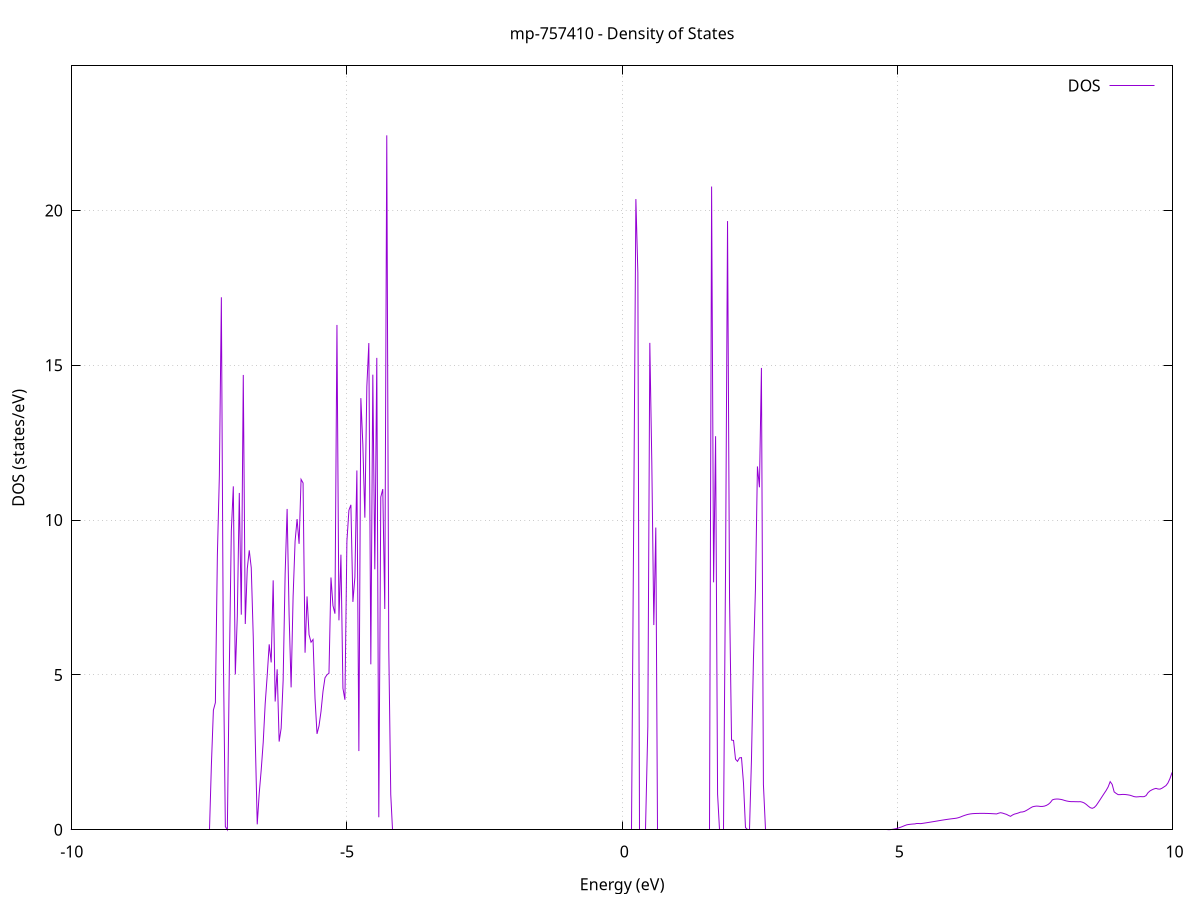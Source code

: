 set title 'mp-757410 - Density of States'
set xlabel 'Energy (eV)'
set ylabel 'DOS (states/eV)'
set grid
set xrange [-10:10]
set yrange [0:24.669]
set xzeroaxis lt -1
set terminal png size 800,600
set output 'mp-757410_dos_gnuplot.png'
plot '-' using 1:2 with lines title 'DOS'
-45.556700 0.000000
-45.520500 0.000000
-45.484200 0.000000
-45.448000 0.000000
-45.411800 0.000000
-45.375600 0.000000
-45.339400 0.000000
-45.303200 0.000000
-45.267000 0.000000
-45.230800 0.000000
-45.194600 0.000000
-45.158400 0.000000
-45.122100 0.000000
-45.085900 0.000000
-45.049700 0.000000
-45.013500 0.000000
-44.977300 0.000000
-44.941100 0.000000
-44.904900 0.000000
-44.868700 0.000000
-44.832500 0.000000
-44.796200 0.000000
-44.760000 0.000000
-44.723800 0.000000
-44.687600 0.000000
-44.651400 0.000000
-44.615200 0.000000
-44.579000 0.000000
-44.542800 0.000000
-44.506600 0.000000
-44.470400 0.000000
-44.434100 0.000000
-44.397900 0.000000
-44.361700 0.000000
-44.325500 0.000000
-44.289300 0.000000
-44.253100 0.000000
-44.216900 0.000000
-44.180700 0.000000
-44.144500 0.000000
-44.108300 0.000000
-44.072000 0.000000
-44.035800 0.000000
-43.999600 0.000000
-43.963400 0.000000
-43.927200 0.000000
-43.891000 0.000000
-43.854800 0.000000
-43.818600 0.000000
-43.782400 0.000000
-43.746100 0.000000
-43.709900 0.000000
-43.673700 0.000000
-43.637500 0.000000
-43.601300 0.000000
-43.565100 0.000000
-43.528900 0.000000
-43.492700 0.000000
-43.456500 0.000000
-43.420300 0.000000
-43.384000 0.000000
-43.347800 0.000000
-43.311600 0.000000
-43.275400 0.000000
-43.239200 0.000000
-43.203000 0.000000
-43.166800 0.000000
-43.130600 0.000000
-43.094400 0.000000
-43.058200 0.000000
-43.021900 0.000000
-42.985700 0.000000
-42.949500 0.000000
-42.913300 0.000000
-42.877100 0.000000
-42.840900 0.000000
-42.804700 0.000000
-42.768500 0.000000
-42.732300 0.000000
-42.696000 0.000000
-42.659800 0.000000
-42.623600 0.000000
-42.587400 0.000000
-42.551200 0.000000
-42.515000 0.000000
-42.478800 0.000000
-42.442600 0.000000
-42.406400 0.000000
-42.370200 0.000000
-42.333900 0.000000
-42.297700 0.000000
-42.261500 0.000000
-42.225300 0.000000
-42.189100 0.000000
-42.152900 0.000000
-42.116700 0.000000
-42.080500 0.000000
-42.044300 0.000000
-42.008100 0.000000
-41.971800 0.000000
-41.935600 0.000000
-41.899400 0.000000
-41.863200 0.000000
-41.827000 104.682700
-41.790800 0.000000
-41.754600 0.000000
-41.718400 0.000000
-41.682200 0.000000
-41.645900 0.000000
-41.609700 0.000000
-41.573500 0.000000
-41.537300 0.000000
-41.501100 0.000000
-41.464900 0.000000
-41.428700 0.000000
-41.392500 0.000000
-41.356300 0.000000
-41.320100 0.000000
-41.283800 0.000000
-41.247600 0.000000
-41.211400 0.000000
-41.175200 0.000000
-41.139000 0.000000
-41.102800 0.000000
-41.066600 0.000000
-41.030400 0.000000
-40.994200 0.000000
-40.957900 0.000000
-40.921700 0.000000
-40.885500 0.000000
-40.849300 0.000000
-40.813100 0.000000
-40.776900 0.000000
-40.740700 0.000000
-40.704500 0.000000
-40.668300 0.000000
-40.632100 0.000000
-40.595800 0.000000
-40.559600 0.000000
-40.523400 0.000000
-40.487200 0.000000
-40.451000 0.000000
-40.414800 0.000000
-40.378600 0.000000
-40.342400 0.000000
-40.306200 0.000000
-40.270000 0.000000
-40.233700 0.000000
-40.197500 0.000000
-40.161300 0.000000
-40.125100 0.000000
-40.088900 0.000000
-40.052700 0.000000
-40.016500 0.000000
-39.980300 0.000000
-39.944100 0.000000
-39.907800 0.000000
-39.871600 0.000000
-39.835400 0.000000
-39.799200 0.000000
-39.763000 0.000000
-39.726800 0.000000
-39.690600 0.000000
-39.654400 0.000000
-39.618200 0.000000
-39.582000 0.000000
-39.545700 0.000000
-39.509500 0.000000
-39.473300 0.000000
-39.437100 0.000000
-39.400900 0.000000
-39.364700 0.000000
-39.328500 0.000000
-39.292300 0.000000
-39.256100 0.000000
-39.219900 0.000000
-39.183600 0.000000
-39.147400 0.000000
-39.111200 0.000000
-39.075000 0.000000
-39.038800 0.000000
-39.002600 0.000000
-38.966400 0.000000
-38.930200 0.000000
-38.894000 0.000000
-38.857700 0.000000
-38.821500 0.000000
-38.785300 0.000000
-38.749100 0.000000
-38.712900 0.000000
-38.676700 0.000000
-38.640500 0.000000
-38.604300 0.000000
-38.568100 0.000000
-38.531900 0.000000
-38.495600 0.000000
-38.459400 0.000000
-38.423200 0.000000
-38.387000 0.000000
-38.350800 0.000000
-38.314600 0.000000
-38.278400 0.000000
-38.242200 0.000000
-38.206000 0.000000
-38.169700 0.000000
-38.133500 0.000000
-38.097300 0.000000
-38.061100 0.000000
-38.024900 0.000000
-37.988700 0.000000
-37.952500 0.000000
-37.916300 0.000000
-37.880100 0.000000
-37.843900 0.000000
-37.807600 0.000000
-37.771400 0.000000
-37.735200 0.000000
-37.699000 0.000000
-37.662800 0.000000
-37.626600 0.000000
-37.590400 0.000000
-37.554200 0.000000
-37.518000 0.000000
-37.481800 0.000000
-37.445500 0.000000
-37.409300 0.000000
-37.373100 0.000000
-37.336900 0.000000
-37.300700 0.000000
-37.264500 0.000000
-37.228300 0.000000
-37.192100 0.000000
-37.155900 0.000000
-37.119600 0.000000
-37.083400 0.000000
-37.047200 0.000000
-37.011000 0.000000
-36.974800 0.000000
-36.938600 0.000000
-36.902400 0.000000
-36.866200 0.000000
-36.830000 0.000000
-36.793800 0.000000
-36.757500 0.000000
-36.721300 0.000000
-36.685100 0.000000
-36.648900 0.000000
-36.612700 0.000000
-36.576500 0.000000
-36.540300 0.000000
-36.504100 0.000000
-36.467900 0.000000
-36.431700 0.000000
-36.395400 0.000000
-36.359200 0.000000
-36.323000 0.000000
-36.286800 0.000000
-36.250600 0.000000
-36.214400 0.000000
-36.178200 0.000000
-36.142000 0.000000
-36.105800 0.000000
-36.069500 0.000000
-36.033300 0.000000
-35.997100 0.000000
-35.960900 0.000000
-35.924700 0.000000
-35.888500 0.000000
-35.852300 0.000000
-35.816100 0.000000
-35.779900 0.000000
-35.743700 0.000000
-35.707400 0.000000
-35.671200 0.000000
-35.635000 0.000000
-35.598800 0.000000
-35.562600 0.000000
-35.526400 0.000000
-35.490200 0.000000
-35.454000 0.000000
-35.417800 0.000000
-35.381600 0.000000
-35.345300 0.000000
-35.309100 0.000000
-35.272900 0.000000
-35.236700 0.000000
-35.200500 0.000000
-35.164300 0.000000
-35.128100 0.000000
-35.091900 0.000000
-35.055700 0.000000
-35.019400 0.000000
-34.983200 0.000000
-34.947000 0.000000
-34.910800 0.000000
-34.874600 0.000000
-34.838400 0.000000
-34.802200 0.000000
-34.766000 0.000000
-34.729800 0.000000
-34.693600 0.000000
-34.657300 0.000000
-34.621100 0.000000
-34.584900 0.000000
-34.548700 0.000000
-34.512500 0.000000
-34.476300 0.000000
-34.440100 0.000000
-34.403900 0.000000
-34.367700 0.000000
-34.331400 0.000000
-34.295200 0.000000
-34.259000 0.000000
-34.222800 0.000000
-34.186600 0.000000
-34.150400 0.000000
-34.114200 0.000000
-34.078000 0.000000
-34.041800 0.000000
-34.005600 0.000000
-33.969300 0.000000
-33.933100 0.000000
-33.896900 0.000000
-33.860700 0.000000
-33.824500 0.000000
-33.788300 0.000000
-33.752100 0.000000
-33.715900 0.000000
-33.679700 0.000000
-33.643500 0.000000
-33.607200 0.000000
-33.571000 0.000000
-33.534800 0.000000
-33.498600 0.000000
-33.462400 0.000000
-33.426200 0.000000
-33.390000 0.000000
-33.353800 0.000000
-33.317600 0.000000
-33.281300 0.000000
-33.245100 0.000000
-33.208900 0.000000
-33.172700 0.000000
-33.136500 0.000000
-33.100300 0.000000
-33.064100 0.000000
-33.027900 0.000000
-32.991700 0.000000
-32.955500 0.000000
-32.919200 0.000000
-32.883000 0.000000
-32.846800 0.000000
-32.810600 0.000000
-32.774400 0.000000
-32.738200 0.000000
-32.702000 0.000000
-32.665800 0.000000
-32.629600 0.000000
-32.593400 0.000000
-32.557100 0.000000
-32.520900 0.000000
-32.484700 0.000000
-32.448500 0.000000
-32.412300 0.000000
-32.376100 0.000000
-32.339900 0.000000
-32.303700 0.000000
-32.267500 0.000000
-32.231200 0.000000
-32.195000 0.000000
-32.158800 0.000000
-32.122600 0.000000
-32.086400 0.000000
-32.050200 0.000000
-32.014000 0.000000
-31.977800 0.000000
-31.941600 0.000000
-31.905400 0.000000
-31.869100 0.000000
-31.832900 0.000000
-31.796700 0.000000
-31.760500 0.000000
-31.724300 0.000000
-31.688100 0.000000
-31.651900 0.000000
-31.615700 0.000000
-31.579500 0.000000
-31.543300 0.000000
-31.507000 0.000000
-31.470800 0.000000
-31.434600 0.000000
-31.398400 0.000000
-31.362200 0.000000
-31.326000 0.000000
-31.289800 0.000000
-31.253600 0.000000
-31.217400 0.000000
-31.181100 0.000000
-31.144900 0.000000
-31.108700 0.000000
-31.072500 0.000000
-31.036300 0.000000
-31.000100 0.000000
-30.963900 0.000000
-30.927700 0.000000
-30.891500 0.000000
-30.855300 0.000000
-30.819000 0.000000
-30.782800 0.000000
-30.746600 0.000000
-30.710400 0.000000
-30.674200 0.000000
-30.638000 0.000000
-30.601800 0.000000
-30.565600 0.000000
-30.529400 0.000000
-30.493100 0.000000
-30.456900 0.000000
-30.420700 0.000000
-30.384500 0.000000
-30.348300 0.000000
-30.312100 0.000000
-30.275900 0.000000
-30.239700 0.000000
-30.203500 0.000000
-30.167300 0.000000
-30.131000 0.000000
-30.094800 0.000000
-30.058600 0.000000
-30.022400 0.000000
-29.986200 0.000000
-29.950000 0.000000
-29.913800 0.000000
-29.877600 0.000000
-29.841400 0.000000
-29.805200 0.000000
-29.768900 0.000000
-29.732700 0.000000
-29.696500 0.000000
-29.660300 0.000000
-29.624100 0.000000
-29.587900 0.000000
-29.551700 0.000000
-29.515500 0.000000
-29.479300 0.000000
-29.443000 0.000000
-29.406800 0.000000
-29.370600 0.000000
-29.334400 0.000000
-29.298200 0.000000
-29.262000 0.000000
-29.225800 0.000000
-29.189600 0.000000
-29.153400 0.000000
-29.117200 0.000000
-29.080900 0.000000
-29.044700 0.000000
-29.008500 0.000000
-28.972300 0.000000
-28.936100 0.000000
-28.899900 0.000000
-28.863700 0.000000
-28.827500 0.000000
-28.791300 0.000000
-28.755100 0.000000
-28.718800 0.000000
-28.682600 0.000000
-28.646400 0.000000
-28.610200 0.000000
-28.574000 0.000000
-28.537800 0.000000
-28.501600 0.000000
-28.465400 0.000000
-28.429200 0.000000
-28.392900 0.000000
-28.356700 0.000000
-28.320500 0.000000
-28.284300 0.000000
-28.248100 0.000000
-28.211900 0.000000
-28.175700 0.000000
-28.139500 0.000000
-28.103300 0.000000
-28.067100 0.000000
-28.030800 0.000000
-27.994600 0.000000
-27.958400 0.000000
-27.922200 0.000000
-27.886000 0.000000
-27.849800 0.000000
-27.813600 0.000000
-27.777400 0.000000
-27.741200 0.000000
-27.704900 0.000000
-27.668700 0.000000
-27.632500 0.000000
-27.596300 0.000000
-27.560100 0.000000
-27.523900 0.000000
-27.487700 0.000000
-27.451500 0.000000
-27.415300 0.000000
-27.379100 0.000000
-27.342800 0.000000
-27.306600 0.000000
-27.270400 0.000000
-27.234200 0.000000
-27.198000 0.000000
-27.161800 0.000000
-27.125600 0.000000
-27.089400 0.000000
-27.053200 0.000000
-27.017000 0.000000
-26.980700 0.000000
-26.944500 0.000000
-26.908300 0.000000
-26.872100 0.000000
-26.835900 0.000000
-26.799700 0.000000
-26.763500 0.000000
-26.727300 0.000000
-26.691100 0.000000
-26.654800 0.000000
-26.618600 0.000000
-26.582400 0.000000
-26.546200 0.000000
-26.510000 0.000000
-26.473800 0.000000
-26.437600 0.000000
-26.401400 0.000000
-26.365200 0.000000
-26.329000 0.000000
-26.292700 0.000000
-26.256500 0.000000
-26.220300 0.000000
-26.184100 0.000000
-26.147900 0.000000
-26.111700 0.000000
-26.075500 0.000000
-26.039300 0.000000
-26.003100 0.000000
-25.966900 0.000000
-25.930600 0.000000
-25.894400 0.000000
-25.858200 0.000000
-25.822000 0.000000
-25.785800 0.000000
-25.749600 0.000000
-25.713400 0.000000
-25.677200 0.000000
-25.641000 0.000000
-25.604700 0.000000
-25.568500 0.000000
-25.532300 0.000000
-25.496100 0.000000
-25.459900 0.000000
-25.423700 0.000000
-25.387500 0.000000
-25.351300 0.000000
-25.315100 0.000000
-25.278900 0.000000
-25.242600 0.000000
-25.206400 0.000000
-25.170200 0.000000
-25.134000 0.000000
-25.097800 0.000000
-25.061600 0.000000
-25.025400 0.000000
-24.989200 0.000000
-24.953000 0.000000
-24.916800 0.000000
-24.880500 0.000000
-24.844300 0.000000
-24.808100 2.468900
-24.771900 7.456300
-24.735700 3.190300
-24.699500 3.191300
-24.663300 2.917400
-24.627100 2.337300
-24.590900 2.337400
-24.554600 2.337800
-24.518400 1.682100
-24.482200 2.292000
-24.446000 2.292300
-24.409800 2.292700
-24.373600 2.296200
-24.337400 3.011700
-24.301200 3.012200
-24.265000 3.012700
-24.228800 8.005000
-24.192500 0.000000
-24.156300 30.529100
-24.120100 14.677300
-24.083900 16.390600
-24.047700 0.000000
-24.011500 0.000000
-23.975300 0.000000
-23.939100 0.000000
-23.902900 4.509300
-23.866600 7.815600
-23.830400 13.762100
-23.794200 11.818400
-23.758000 28.596500
-23.721800 27.148000
-23.685600 0.000000
-23.649400 0.000000
-23.613200 0.000000
-23.577000 0.000000
-23.540800 0.000000
-23.504500 0.000000
-23.468300 0.000000
-23.432100 0.000000
-23.395900 0.000000
-23.359700 0.000000
-23.323500 0.000000
-23.287300 0.000000
-23.251100 0.000000
-23.214900 0.000000
-23.178700 0.000000
-23.142400 0.000000
-23.106200 0.000000
-23.070000 0.000000
-23.033800 0.000000
-22.997600 0.000000
-22.961400 0.000000
-22.925200 0.000000
-22.889000 0.000000
-22.852800 0.000000
-22.816500 0.000000
-22.780300 0.000000
-22.744100 0.000000
-22.707900 0.000000
-22.671700 0.000000
-22.635500 0.000000
-22.599300 0.000000
-22.563100 0.000000
-22.526900 0.000000
-22.490700 0.000000
-22.454400 0.000000
-22.418200 0.000000
-22.382000 0.000000
-22.345800 0.000000
-22.309600 0.000000
-22.273400 0.000000
-22.237200 0.000000
-22.201000 0.000000
-22.164800 0.000000
-22.128600 0.000000
-22.092300 0.000000
-22.056100 0.000000
-22.019900 0.000000
-21.983700 0.000000
-21.947500 0.000000
-21.911300 0.000000
-21.875100 0.000000
-21.838900 0.000000
-21.802700 0.000000
-21.766400 0.000000
-21.730200 0.000000
-21.694000 0.000000
-21.657800 0.000000
-21.621600 0.000000
-21.585400 0.000000
-21.549200 0.000000
-21.513000 0.000000
-21.476800 0.000000
-21.440600 0.000000
-21.404300 0.000000
-21.368100 0.000000
-21.331900 0.000000
-21.295700 0.000000
-21.259500 0.000000
-21.223300 0.000000
-21.187100 0.000000
-21.150900 0.000000
-21.114700 0.000000
-21.078400 0.000000
-21.042200 0.000000
-21.006000 0.000000
-20.969800 0.000000
-20.933600 0.000000
-20.897400 0.000000
-20.861200 0.000000
-20.825000 0.000000
-20.788800 0.000000
-20.752600 0.000000
-20.716300 0.000000
-20.680100 0.000000
-20.643900 0.000000
-20.607700 0.000000
-20.571500 0.000000
-20.535300 0.000000
-20.499100 0.000000
-20.462900 0.000000
-20.426700 0.000000
-20.390500 0.000000
-20.354200 0.000000
-20.318000 0.000000
-20.281800 0.000000
-20.245600 0.000000
-20.209400 0.000000
-20.173200 0.000000
-20.137000 0.000000
-20.100800 0.000000
-20.064600 0.000000
-20.028300 0.000000
-19.992100 0.000000
-19.955900 0.000000
-19.919700 0.000000
-19.883500 0.000000
-19.847300 0.000000
-19.811100 0.000000
-19.774900 0.000000
-19.738700 0.000000
-19.702500 0.000000
-19.666200 0.000000
-19.630000 0.000000
-19.593800 0.000000
-19.557600 0.000000
-19.521400 0.000000
-19.485200 0.000000
-19.449000 0.000000
-19.412800 0.000000
-19.376600 0.000000
-19.340400 0.000000
-19.304100 0.000000
-19.267900 0.000000
-19.231700 0.000000
-19.195500 0.000000
-19.159300 0.000000
-19.123100 0.000000
-19.086900 0.000000
-19.050700 0.000000
-19.014500 0.000000
-18.978200 0.000000
-18.942000 0.000000
-18.905800 0.000000
-18.869600 0.000000
-18.833400 0.000000
-18.797200 0.000000
-18.761000 0.000000
-18.724800 0.000000
-18.688600 0.000000
-18.652400 0.000000
-18.616100 0.000000
-18.579900 0.000000
-18.543700 0.000000
-18.507500 0.000000
-18.471300 0.000000
-18.435100 0.000000
-18.398900 0.000000
-18.362700 0.000000
-18.326500 0.000000
-18.290300 0.000000
-18.254000 0.000000
-18.217800 0.000000
-18.181600 0.000000
-18.145400 0.000000
-18.109200 0.000000
-18.073000 0.000000
-18.036800 0.000000
-18.000600 0.000000
-17.964400 0.000000
-17.928100 0.000000
-17.891900 0.000000
-17.855700 0.000000
-17.819500 0.000000
-17.783300 0.000000
-17.747100 0.000000
-17.710900 0.000000
-17.674700 0.000000
-17.638500 0.000000
-17.602300 0.000000
-17.566000 0.000000
-17.529800 0.000000
-17.493600 0.000000
-17.457400 0.000000
-17.421200 0.000000
-17.385000 0.000000
-17.348800 0.000000
-17.312600 0.000000
-17.276400 0.000000
-17.240100 0.000000
-17.203900 0.000000
-17.167700 0.000000
-17.131500 0.000000
-17.095300 0.000000
-17.059100 0.000000
-17.022900 0.000000
-16.986700 0.000000
-16.950500 0.000000
-16.914300 0.000000
-16.878000 0.000000
-16.841800 0.000000
-16.805600 0.000000
-16.769400 0.000000
-16.733200 0.000000
-16.697000 0.000000
-16.660800 0.000000
-16.624600 0.000000
-16.588400 0.000000
-16.552200 0.000000
-16.515900 0.000000
-16.479700 0.000000
-16.443500 0.000000
-16.407300 0.000000
-16.371100 0.000000
-16.334900 0.000000
-16.298700 0.000000
-16.262500 0.000000
-16.226300 0.000000
-16.190000 0.000000
-16.153800 0.000000
-16.117600 0.000000
-16.081400 0.000000
-16.045200 0.000000
-16.009000 0.000000
-15.972800 0.000000
-15.936600 0.000000
-15.900400 0.000000
-15.864200 0.000000
-15.827900 0.000000
-15.791700 0.000000
-15.755500 0.000000
-15.719300 0.000000
-15.683100 0.000000
-15.646900 0.000000
-15.610700 0.000000
-15.574500 0.000000
-15.538300 0.000000
-15.502100 0.000000
-15.465800 0.000000
-15.429600 0.000000
-15.393400 0.000000
-15.357200 0.000000
-15.321000 0.000000
-15.284800 0.000000
-15.248600 0.000000
-15.212400 0.000000
-15.176200 0.000000
-15.139900 0.000000
-15.103700 0.000000
-15.067500 0.000000
-15.031300 0.000000
-14.995100 0.000000
-14.958900 0.000000
-14.922700 0.000000
-14.886500 0.000000
-14.850300 0.000000
-14.814100 0.000000
-14.777800 0.000000
-14.741600 0.000000
-14.705400 0.000000
-14.669200 0.000000
-14.633000 0.000000
-14.596800 0.000000
-14.560600 0.000000
-14.524400 0.000000
-14.488200 0.000000
-14.452000 0.000000
-14.415700 0.000000
-14.379500 0.000000
-14.343300 0.000000
-14.307100 0.000000
-14.270900 0.000000
-14.234700 0.000000
-14.198500 0.000000
-14.162300 0.000000
-14.126100 0.000000
-14.089800 0.000000
-14.053600 0.000000
-14.017400 0.000000
-13.981200 0.000000
-13.945000 0.000000
-13.908800 0.000000
-13.872600 0.000000
-13.836400 0.000000
-13.800200 0.000000
-13.764000 0.000000
-13.727700 0.000000
-13.691500 0.000000
-13.655300 0.000000
-13.619100 0.000000
-13.582900 0.000000
-13.546700 0.000000
-13.510500 0.000000
-13.474300 0.000000
-13.438100 0.000000
-13.401800 0.000000
-13.365600 0.000000
-13.329400 0.000000
-13.293200 0.000000
-13.257000 0.000000
-13.220800 0.000000
-13.184600 0.000000
-13.148400 0.000000
-13.112200 0.000000
-13.076000 0.000000
-13.039700 0.000000
-13.003500 0.000000
-12.967300 0.000000
-12.931100 0.000000
-12.894900 0.000000
-12.858700 0.000000
-12.822500 0.000000
-12.786300 0.000000
-12.750100 0.000000
-12.713900 0.000000
-12.677600 0.000000
-12.641400 0.000000
-12.605200 0.000000
-12.569000 0.000000
-12.532800 0.000000
-12.496600 0.000000
-12.460400 0.000000
-12.424200 0.000000
-12.388000 0.000000
-12.351700 0.000000
-12.315500 0.000000
-12.279300 0.000000
-12.243100 0.000000
-12.206900 0.000000
-12.170700 0.000000
-12.134500 0.000000
-12.098300 0.000000
-12.062100 0.000000
-12.025900 0.000000
-11.989600 0.000000
-11.953400 0.000000
-11.917200 0.000000
-11.881000 0.000000
-11.844800 0.000000
-11.808600 0.000000
-11.772400 0.000000
-11.736200 0.000000
-11.700000 0.000000
-11.663800 0.000000
-11.627500 0.000000
-11.591300 0.000000
-11.555100 0.000000
-11.518900 0.000000
-11.482700 0.000000
-11.446500 0.000000
-11.410300 0.000000
-11.374100 0.000000
-11.337900 0.000000
-11.301600 0.000000
-11.265400 0.000000
-11.229200 0.000000
-11.193000 0.000000
-11.156800 0.000000
-11.120600 0.000000
-11.084400 0.000000
-11.048200 0.000000
-11.012000 0.000000
-10.975800 0.000000
-10.939500 0.000000
-10.903300 0.000000
-10.867100 0.000000
-10.830900 0.000000
-10.794700 0.000000
-10.758500 0.000000
-10.722300 0.000000
-10.686100 0.000000
-10.649900 0.000000
-10.613600 0.000000
-10.577400 0.000000
-10.541200 0.000000
-10.505000 0.000000
-10.468800 0.000000
-10.432600 0.000000
-10.396400 0.000000
-10.360200 0.000000
-10.324000 0.000000
-10.287800 0.000000
-10.251500 0.000000
-10.215300 0.000000
-10.179100 0.000000
-10.142900 0.000000
-10.106700 0.000000
-10.070500 0.000000
-10.034300 0.000000
-9.998100 0.000000
-9.961900 0.000000
-9.925700 0.000000
-9.889400 0.000000
-9.853200 0.000000
-9.817000 0.000000
-9.780800 0.000000
-9.744600 0.000000
-9.708400 0.000000
-9.672200 0.000000
-9.636000 0.000000
-9.599800 0.000000
-9.563500 0.000000
-9.527300 0.000000
-9.491100 0.000000
-9.454900 0.000000
-9.418700 0.000000
-9.382500 0.000000
-9.346300 0.000000
-9.310100 0.000000
-9.273900 0.000000
-9.237700 0.000000
-9.201400 0.000000
-9.165200 0.000000
-9.129000 0.000000
-9.092800 0.000000
-9.056600 0.000000
-9.020400 0.000000
-8.984200 0.000000
-8.948000 0.000000
-8.911800 0.000000
-8.875600 0.000000
-8.839300 0.000000
-8.803100 0.000000
-8.766900 0.000000
-8.730700 0.000000
-8.694500 0.000000
-8.658300 0.000000
-8.622100 0.000000
-8.585900 0.000000
-8.549700 0.000000
-8.513400 0.000000
-8.477200 0.000000
-8.441000 0.000000
-8.404800 0.000000
-8.368600 0.000000
-8.332400 0.000000
-8.296200 0.000000
-8.260000 0.000000
-8.223800 0.000000
-8.187600 0.000000
-8.151300 0.000000
-8.115100 0.000000
-8.078900 0.000000
-8.042700 0.000000
-8.006500 0.000000
-7.970300 0.000000
-7.934100 0.000000
-7.897900 0.000000
-7.861700 0.000000
-7.825500 0.000000
-7.789200 0.000000
-7.753000 0.000000
-7.716800 0.000000
-7.680600 0.000000
-7.644400 0.000000
-7.608200 0.000000
-7.572000 0.000000
-7.535800 0.000000
-7.499600 0.000000
-7.463300 2.102900
-7.427100 3.863700
-7.390900 4.104800
-7.354700 8.870700
-7.318500 11.435600
-7.282300 17.196900
-7.246100 5.659300
-7.209900 0.101300
-7.173700 0.000000
-7.137500 5.225000
-7.101200 9.653800
-7.065000 11.091000
-7.028800 5.015900
-6.992600 6.894900
-6.956400 10.877800
-6.920200 6.947700
-6.884000 14.687700
-6.847800 6.645300
-6.811600 8.428300
-6.775300 9.025100
-6.739100 8.458700
-6.702900 6.236400
-6.666700 2.947800
-6.630500 0.175300
-6.594300 1.181100
-6.558100 1.935600
-6.521900 2.822700
-6.485700 4.079000
-6.449500 4.974400
-6.413200 5.988500
-6.377000 5.403900
-6.340800 8.054200
-6.304600 4.141900
-6.268400 5.182100
-6.232200 2.848300
-6.196000 3.279500
-6.159800 4.824300
-6.123600 8.253300
-6.087400 10.359900
-6.051100 6.920600
-6.014900 4.597600
-5.978700 7.532700
-5.942500 9.319500
-5.906300 10.035700
-5.870100 9.233600
-5.833900 11.315900
-5.797700 11.199400
-5.761500 5.718100
-5.725200 7.535400
-5.689000 6.299300
-5.652800 6.057200
-5.616600 6.143300
-5.580400 4.236300
-5.544200 3.097400
-5.508000 3.355100
-5.471800 3.818700
-5.435600 4.469300
-5.399400 4.908600
-5.363100 5.005100
-5.326900 5.056600
-5.290700 8.147700
-5.254500 7.238700
-5.218300 6.978400
-5.182100 16.301900
-5.145900 6.764300
-5.109700 8.884700
-5.073500 4.570000
-5.037300 4.198800
-5.001000 9.321900
-4.964800 10.317500
-4.928600 10.493600
-4.892400 7.359000
-4.856200 8.153800
-4.820000 11.602100
-4.783800 2.541200
-4.747600 13.939400
-4.711400 12.434700
-4.675100 10.079100
-4.638900 14.315800
-4.602700 15.718100
-4.566500 5.343800
-4.530300 14.697400
-4.494100 8.411700
-4.457900 15.239400
-4.421700 0.404300
-4.385500 10.745400
-4.349300 11.003500
-4.313000 7.129400
-4.276800 22.426000
-4.240600 5.880600
-4.204400 1.138600
-4.168200 0.000000
-4.132000 0.000000
-4.095800 0.000000
-4.059600 0.000000
-4.023400 0.000000
-3.987200 0.000000
-3.950900 0.000000
-3.914700 0.000000
-3.878500 0.000000
-3.842300 0.000000
-3.806100 0.000000
-3.769900 0.000000
-3.733700 0.000000
-3.697500 0.000000
-3.661300 0.000000
-3.625000 0.000000
-3.588800 0.000000
-3.552600 0.000000
-3.516400 0.000000
-3.480200 0.000000
-3.444000 0.000000
-3.407800 0.000000
-3.371600 0.000000
-3.335400 0.000000
-3.299200 0.000000
-3.262900 0.000000
-3.226700 0.000000
-3.190500 0.000000
-3.154300 0.000000
-3.118100 0.000000
-3.081900 0.000000
-3.045700 0.000000
-3.009500 0.000000
-2.973300 0.000000
-2.937000 0.000000
-2.900800 0.000000
-2.864600 0.000000
-2.828400 0.000000
-2.792200 0.000000
-2.756000 0.000000
-2.719800 0.000000
-2.683600 0.000000
-2.647400 0.000000
-2.611200 0.000000
-2.574900 0.000000
-2.538700 0.000000
-2.502500 0.000000
-2.466300 0.000000
-2.430100 0.000000
-2.393900 0.000000
-2.357700 0.000000
-2.321500 0.000000
-2.285300 0.000000
-2.249100 0.000000
-2.212800 0.000000
-2.176600 0.000000
-2.140400 0.000000
-2.104200 0.000000
-2.068000 0.000000
-2.031800 0.000000
-1.995600 0.000000
-1.959400 0.000000
-1.923200 0.000000
-1.886900 0.000000
-1.850700 0.000000
-1.814500 0.000000
-1.778300 0.000000
-1.742100 0.000000
-1.705900 0.000000
-1.669700 0.000000
-1.633500 0.000000
-1.597300 0.000000
-1.561100 0.000000
-1.524800 0.000000
-1.488600 0.000000
-1.452400 0.000000
-1.416200 0.000000
-1.380000 0.000000
-1.343800 0.000000
-1.307600 0.000000
-1.271400 0.000000
-1.235200 0.000000
-1.199000 0.000000
-1.162700 0.000000
-1.126500 0.000000
-1.090300 0.000000
-1.054100 0.000000
-1.017900 0.000000
-0.981700 0.000000
-0.945500 0.000000
-0.909300 0.000000
-0.873100 0.000000
-0.836800 0.000000
-0.800600 0.000000
-0.764400 0.000000
-0.728200 0.000000
-0.692000 0.000000
-0.655800 0.000000
-0.619600 0.000000
-0.583400 0.000000
-0.547200 0.000000
-0.511000 0.000000
-0.474700 0.000000
-0.438500 0.000000
-0.402300 0.000000
-0.366100 0.000000
-0.329900 0.000000
-0.293700 0.000000
-0.257500 0.000000
-0.221300 0.000000
-0.185100 0.000000
-0.148800 0.000000
-0.112600 0.000000
-0.076400 0.000000
-0.040200 0.000000
-0.004000 0.000000
0.032200 0.000000
0.068400 0.000000
0.104600 0.000000
0.140800 0.000000
0.177000 0.000000
0.213300 10.790900
0.249500 20.367800
0.285700 17.983300
0.321900 0.000000
0.358100 0.000000
0.394300 0.000000
0.430500 0.000000
0.466700 3.330000
0.502900 15.724600
0.539100 11.853800
0.575400 6.612000
0.611600 9.760100
0.647800 0.000000
0.684000 0.000000
0.720200 0.000000
0.756400 0.000000
0.792600 0.000000
0.828800 0.000000
0.865000 0.000000
0.901300 0.000000
0.937500 0.000000
0.973700 0.000000
1.009900 0.000000
1.046100 0.000000
1.082300 0.000000
1.118500 0.000000
1.154700 0.000000
1.190900 0.000000
1.227100 0.000000
1.263400 0.000000
1.299600 0.000000
1.335800 0.000000
1.372000 0.000000
1.408200 0.000000
1.444400 0.000000
1.480600 0.000000
1.516800 0.000000
1.553000 0.000000
1.589200 0.000000
1.625500 20.773100
1.661700 7.991700
1.697900 12.709500
1.734100 1.149800
1.770300 0.000000
1.806500 0.000000
1.842700 0.000000
1.878900 8.413400
1.915100 19.656500
1.951400 7.479200
1.987600 2.897000
2.023800 2.885300
2.060000 2.280200
2.096200 2.209400
2.132400 2.321500
2.168600 2.330600
2.204800 1.505500
2.241000 0.071800
2.277200 0.000000
2.313500 0.000000
2.349700 2.258800
2.385900 5.516200
2.422100 7.772100
2.458300 11.733400
2.494500 11.060200
2.530700 14.915300
2.566900 1.465700
2.603100 0.000000
2.639300 0.000000
2.675600 0.000000
2.711800 0.000000
2.748000 0.000000
2.784200 0.000000
2.820400 0.000000
2.856600 0.000000
2.892800 0.000000
2.929000 0.000000
2.965200 0.000000
3.001500 0.000000
3.037700 0.000000
3.073900 0.000000
3.110100 0.000000
3.146300 0.000000
3.182500 0.000000
3.218700 0.000000
3.254900 0.000000
3.291100 0.000000
3.327300 0.000000
3.363600 0.000000
3.399800 0.000000
3.436000 0.000000
3.472200 0.000000
3.508400 0.000000
3.544600 0.000000
3.580800 0.000000
3.617000 0.000000
3.653200 0.000000
3.689500 0.000000
3.725700 0.000000
3.761900 0.000000
3.798100 0.000000
3.834300 0.000000
3.870500 0.000000
3.906700 0.000000
3.942900 0.000000
3.979100 0.000000
4.015300 0.000000
4.051600 0.000000
4.087800 0.000000
4.124000 0.000000
4.160200 0.000000
4.196400 0.000000
4.232600 0.000000
4.268800 0.000000
4.305000 0.000000
4.341200 0.000000
4.377400 0.000000
4.413700 0.000000
4.449900 0.000000
4.486100 0.000000
4.522300 0.000000
4.558500 0.000000
4.594700 0.000000
4.630900 0.000000
4.667100 0.000000
4.703300 0.000000
4.739600 0.000000
4.775800 0.000000
4.812000 0.000000
4.848200 0.002200
4.884400 0.007700
4.920600 0.016500
4.956800 0.028800
4.993000 0.044400
5.029200 0.063500
5.065400 0.085800
5.101700 0.110700
5.137900 0.137900
5.174100 0.161200
5.210300 0.171400
5.246500 0.179500
5.282700 0.185500
5.318900 0.189400
5.355100 0.191300
5.391300 0.191400
5.427500 0.198600
5.463800 0.208400
5.500000 0.218400
5.536200 0.228600
5.572400 0.238800
5.608600 0.249300
5.644800 0.259800
5.681000 0.270500
5.717200 0.281400
5.753400 0.292400
5.789700 0.303400
5.825900 0.313900
5.862100 0.324100
5.898300 0.333700
5.934500 0.342800
5.970700 0.351400
6.006900 0.359400
6.043100 0.366800
6.079300 0.376300
6.115500 0.393100
6.151800 0.416100
6.188000 0.442400
6.224200 0.465700
6.260400 0.485900
6.296600 0.502400
6.332800 0.513400
6.369000 0.521100
6.405200 0.524700
6.441400 0.527100
6.477700 0.528700
6.513900 0.529600
6.550100 0.529800
6.586300 0.529200
6.622500 0.527900
6.658700 0.525800
6.694900 0.523100
6.731100 0.519800
6.767300 0.516100
6.803500 0.511900
6.839800 0.535500
6.876000 0.551400
6.912200 0.538600
6.948400 0.516800
6.984600 0.497400
7.020800 0.462300
7.057000 0.434300
7.093200 0.477200
7.129400 0.507300
7.165600 0.523400
7.201900 0.544500
7.238100 0.570600
7.274300 0.575500
7.310500 0.593000
7.346700 0.626400
7.382900 0.664100
7.419100 0.704800
7.455300 0.740600
7.491500 0.756200
7.527800 0.765300
7.564000 0.761500
7.600200 0.753500
7.636400 0.754200
7.672600 0.764300
7.708800 0.787200
7.745000 0.823900
7.781200 0.881100
7.817400 0.965400
7.853600 0.986200
7.889900 0.993300
7.926100 0.991800
7.962300 0.983400
7.998500 0.970200
8.034700 0.949900
8.070900 0.931900
8.107100 0.918900
8.143300 0.910700
8.179500 0.907700
8.215700 0.908000
8.252000 0.906500
8.288200 0.905100
8.324400 0.907900
8.360600 0.892600
8.396800 0.865000
8.433000 0.819300
8.469200 0.763200
8.505400 0.714300
8.541600 0.692500
8.577900 0.719800
8.614100 0.784800
8.650300 0.880000
8.686500 0.976700
8.722700 1.076700
8.758900 1.175200
8.795100 1.271500
8.831300 1.386700
8.867500 1.555000
8.903700 1.465500
8.940000 1.223600
8.976200 1.174800
9.012400 1.134600
9.048600 1.135000
9.084800 1.140600
9.121000 1.141200
9.157200 1.135500
9.193400 1.126200
9.229600 1.114600
9.265800 1.093400
9.302100 1.070900
9.338300 1.061300
9.374500 1.064400
9.410700 1.071600
9.446900 1.068400
9.483100 1.069500
9.519300 1.102800
9.555500 1.198000
9.591700 1.255600
9.628000 1.291100
9.664200 1.319400
9.700400 1.337100
9.736600 1.316500
9.772800 1.312600
9.809000 1.342000
9.845200 1.384400
9.881400 1.426800
9.917600 1.512900
9.953800 1.653800
9.990100 1.837400
10.026300 1.923200
10.062500 2.066300
10.098700 1.905800
10.134900 1.867200
10.171100 1.850700
10.207300 1.853700
10.243500 1.879900
10.279700 1.927200
10.316000 1.979000
10.352200 1.990600
10.388400 1.961400
10.424600 1.938300
10.460800 1.941800
10.497000 1.952200
10.533200 1.972100
10.569400 1.995400
10.605600 2.020800
10.641800 2.000300
10.678100 1.836300
10.714300 1.692100
10.750500 1.625300
10.786700 1.577800
10.822900 1.545700
10.859100 1.498100
10.895300 1.456100
10.931500 1.408900
10.967700 1.371800
11.003900 1.359700
11.040200 1.374200
11.076400 1.440100
11.112600 1.672500
11.148800 1.654300
11.185000 1.571600
11.221200 1.555500
11.257400 1.583300
11.293600 1.537100
11.329800 1.381900
11.366100 1.245500
11.402300 1.167800
11.438500 1.165200
11.474700 1.241100
11.510900 1.412200
11.547100 1.613900
11.583300 1.808500
11.619500 1.904600
11.655700 2.050300
11.691900 2.193000
11.728200 2.248700
11.764400 2.318800
11.800600 2.442600
11.836800 2.470700
11.873000 2.402900
11.909200 2.304400
11.945400 2.170000
11.981600 2.034500
12.017800 1.899200
12.054000 1.785100
12.090300 1.693300
12.126500 1.623800
12.162700 1.621100
12.198900 1.656800
12.235100 1.561700
12.271300 1.485000
12.307500 1.510200
12.343700 1.801500
12.379900 1.925300
12.416200 2.042500
12.452400 1.655200
12.488600 1.479200
12.524800 1.398800
12.561000 1.396700
12.597200 1.517900
12.633400 1.461500
12.669600 1.795900
12.705800 2.186600
12.742000 2.225000
12.778300 2.285900
12.814500 2.389300
12.850700 2.741700
12.886900 2.598300
12.923100 2.643900
12.959300 2.722000
12.995500 2.830700
13.031700 2.968200
13.067900 2.701700
13.104100 2.520500
13.140400 2.555300
13.176600 2.712300
13.212800 2.827200
13.249000 2.927500
13.285200 3.103600
13.321400 3.181700
13.357600 3.057000
13.393800 2.957800
13.430000 2.859600
13.466300 2.692800
13.502500 2.549900
13.538700 2.221000
13.574900 2.090400
13.611100 2.013500
13.647300 1.934200
13.683500 1.991500
13.719700 2.110100
13.755900 2.258400
13.792100 2.418200
13.828400 2.539000
13.864600 2.400900
13.900800 2.264200
13.937000 2.454600
13.973200 2.548700
14.009400 2.532600
14.045600 2.547600
14.081800 2.557000
14.118000 2.580200
14.154300 2.578200
14.190500 2.947300
14.226700 3.574200
14.262900 3.378100
14.299100 2.845900
14.335300 2.601200
14.371500 2.508200
14.407700 2.374100
14.443900 2.250500
14.480100 2.218100
14.516400 2.249400
14.552600 2.210500
14.588800 2.170000
14.625000 2.322700
14.661200 2.463600
14.697400 2.550300
14.733600 2.550100
14.769800 2.657900
14.806000 2.564400
14.842200 2.498600
14.878500 2.493500
14.914700 2.447000
14.950900 2.352300
14.987100 1.980000
15.023300 1.793400
15.059500 1.784400
15.095700 1.740600
15.131900 1.765800
15.168100 1.898800
15.204400 2.229900
15.240600 2.241300
15.276800 2.260000
15.313000 2.310000
15.349200 2.312000
15.385400 1.976600
15.421600 1.712000
15.457800 1.860500
15.494000 2.313400
15.530200 2.993600
15.566500 3.210600
15.602700 2.372000
15.638900 2.307900
15.675100 2.301600
15.711300 2.382500
15.747500 2.415400
15.783700 2.435100
15.819900 2.475100
15.856100 2.554200
15.892300 2.573100
15.928600 2.376100
15.964800 2.071900
16.001000 1.969600
16.037200 1.935900
16.073400 2.329700
16.109600 2.766200
16.145800 2.884100
16.182000 2.786300
16.218200 3.042500
16.254500 3.253300
16.290700 3.200900
16.326900 3.082800
16.363100 3.083300
16.399300 2.952500
16.435500 2.790400
16.471700 2.662200
16.507900 2.511200
16.544100 2.412400
16.580300 2.428100
16.616600 2.543500
16.652800 2.704800
16.689000 2.586800
16.725200 2.132000
16.761400 1.975100
16.797600 1.841100
16.833800 1.703700
16.870000 1.631300
16.906200 1.542500
16.942500 1.807300
16.978700 1.863600
17.014900 1.895400
17.051100 1.976700
17.087300 2.080700
17.123500 2.229800
17.159700 2.451100
17.195900 2.410800
17.232100 2.813200
17.268300 2.034400
17.304600 1.839200
17.340800 1.802400
17.377000 1.832100
17.413200 1.997600
17.449400 2.102300
17.485600 2.145700
17.521800 2.234600
17.558000 2.128000
17.594200 2.081100
17.630400 2.012300
17.666700 1.945400
17.702900 1.935000
17.739100 1.938400
17.775300 1.943900
17.811500 2.002400
17.847700 2.040900
17.883900 2.170100
17.920100 2.355100
17.956300 2.434200
17.992600 2.289900
18.028800 2.183200
18.065000 2.098700
18.101200 2.060600
18.137400 2.069400
18.173600 1.839800
18.209800 1.581000
18.246000 1.439900
18.282200 1.531900
18.318400 1.697600
18.354700 1.818000
18.390900 1.916800
18.427100 2.000800
18.463300 2.014800
18.499500 2.020600
18.535700 2.035500
18.571900 2.094400
18.608100 2.128700
18.644300 2.081600
18.680500 1.935000
18.716800 1.696100
18.753000 1.662200
18.789200 1.659500
18.825400 1.489500
18.861600 1.282800
18.897800 1.176800
18.934000 1.146400
18.970200 1.306300
19.006400 1.515000
19.042700 1.607000
19.078900 1.589600
19.115100 1.569100
19.151300 1.653900
19.187500 1.989700
19.223700 2.184500
19.259900 1.971500
19.296100 1.787000
19.332300 1.676200
19.368500 1.602600
19.404800 1.551900
19.441000 1.527100
19.477200 1.535800
19.513400 1.595900
19.549600 1.841500
19.585800 1.780900
19.622000 1.823300
19.658200 1.849000
19.694400 2.007500
19.730600 2.112500
19.766900 2.229100
19.803100 2.194900
19.839300 1.979700
19.875500 1.899200
19.911700 1.877500
19.947900 1.873800
19.984100 1.914500
20.020300 2.052400
20.056500 2.104400
20.092800 2.156200
20.129000 2.218600
20.165200 2.296400
20.201400 2.390400
20.237600 2.351600
20.273800 2.345000
20.310000 2.250900
20.346200 2.272900
20.382400 2.288400
20.418600 2.155600
20.454900 2.029400
20.491100 1.879700
20.527300 1.790000
20.563500 1.774200
20.599700 1.980300
20.635900 2.338600
20.672100 2.547100
20.708300 2.548600
20.744500 2.589400
20.780800 2.631000
20.817000 2.905500
20.853200 3.050500
20.889400 3.278000
20.925600 4.364700
20.961800 3.934300
20.998000 3.157400
21.034200 2.787200
21.070400 3.051000
21.106600 3.386100
21.142900 2.718400
21.179100 2.251400
21.215300 2.037800
21.251500 2.142400
21.287700 2.297900
21.323900 2.103000
21.360100 2.144000
21.396300 2.305500
21.432500 2.472900
21.468700 2.909800
21.505000 2.873400
21.541200 2.958100
21.577400 3.072000
21.613600 3.095800
21.649800 2.991400
21.686000 2.787500
21.722200 2.548700
21.758400 2.379300
21.794600 2.774900
21.830900 2.619000
21.867100 2.836200
21.903300 2.425100
21.939500 2.599900
21.975700 2.799900
22.011900 2.768300
22.048100 2.625600
22.084300 2.514500
22.120500 2.109400
22.156700 1.858100
22.193000 1.866800
22.229200 1.949000
22.265400 2.090300
22.301600 2.466600
22.337800 2.841700
22.374000 3.350800
22.410200 3.141500
22.446400 2.767100
22.482600 2.185700
22.518800 2.053800
22.555100 1.977800
22.591300 1.870600
22.627500 1.820800
22.663700 1.847400
22.699900 1.793400
22.736100 1.760700
22.772300 1.564300
22.808500 1.532000
22.844700 1.478300
22.881000 1.372200
22.917200 1.269700
22.953400 1.197800
22.989600 1.080500
23.025800 0.939100
23.062000 0.821200
23.098200 0.666800
23.134400 0.528600
23.170600 0.429200
23.206800 0.358700
23.243100 0.306400
23.279300 0.267400
23.315500 0.228400
23.351700 0.188100
23.387900 0.146300
23.424100 0.103400
23.460300 0.065600
23.496500 0.035900
23.532700 0.014300
23.568900 0.000800
23.605200 0.000000
23.641400 0.000000
23.677600 0.000000
23.713800 0.000000
23.750000 0.000000
23.786200 0.000000
23.822400 0.000000
23.858600 0.000000
23.894800 0.000000
23.931100 0.000000
23.967300 0.000000
24.003500 0.000000
24.039700 0.000000
24.075900 0.000000
24.112100 0.000000
24.148300 0.000000
24.184500 0.000000
24.220700 0.000000
24.256900 0.000000
24.293200 0.000000
24.329400 0.000000
24.365600 0.000000
24.401800 0.000000
24.438000 0.000000
24.474200 0.000000
24.510400 0.000000
24.546600 0.000000
24.582800 0.000000
24.619100 0.000000
24.655300 0.000000
24.691500 0.000000
24.727700 0.000000
24.763900 0.000000
24.800100 0.000000
24.836300 0.000000
24.872500 0.000000
24.908700 0.000000
24.944900 0.000000
24.981200 0.000000
25.017400 0.000000
25.053600 0.000000
25.089800 0.000000
25.126000 0.000000
25.162200 0.000000
25.198400 0.000000
25.234600 0.000000
25.270800 0.000000
25.307000 0.000000
25.343300 0.000000
25.379500 0.000000
25.415700 0.000000
25.451900 0.000000
25.488100 0.000000
25.524300 0.000000
25.560500 0.000000
25.596700 0.000000
25.632900 0.000000
25.669200 0.000000
25.705400 0.000000
25.741600 0.000000
25.777800 0.000000
25.814000 0.000000
25.850200 0.000000
25.886400 0.000000
25.922600 0.000000
25.958800 0.000000
25.995000 0.000000
26.031300 0.000000
26.067500 0.000000
26.103700 0.000000
26.139900 0.000000
26.176100 0.000000
26.212300 0.000000
26.248500 0.000000
26.284700 0.000000
26.320900 0.000000
26.357100 0.000000
26.393400 0.000000
26.429600 0.000000
26.465800 0.000000
26.502000 0.000000
26.538200 0.000000
26.574400 0.000000
26.610600 0.000000
26.646800 0.000000
26.683000 0.000000
26.719300 0.000000
26.755500 0.000000
26.791700 0.000000
26.827900 0.000000
26.864100 0.000000
e
